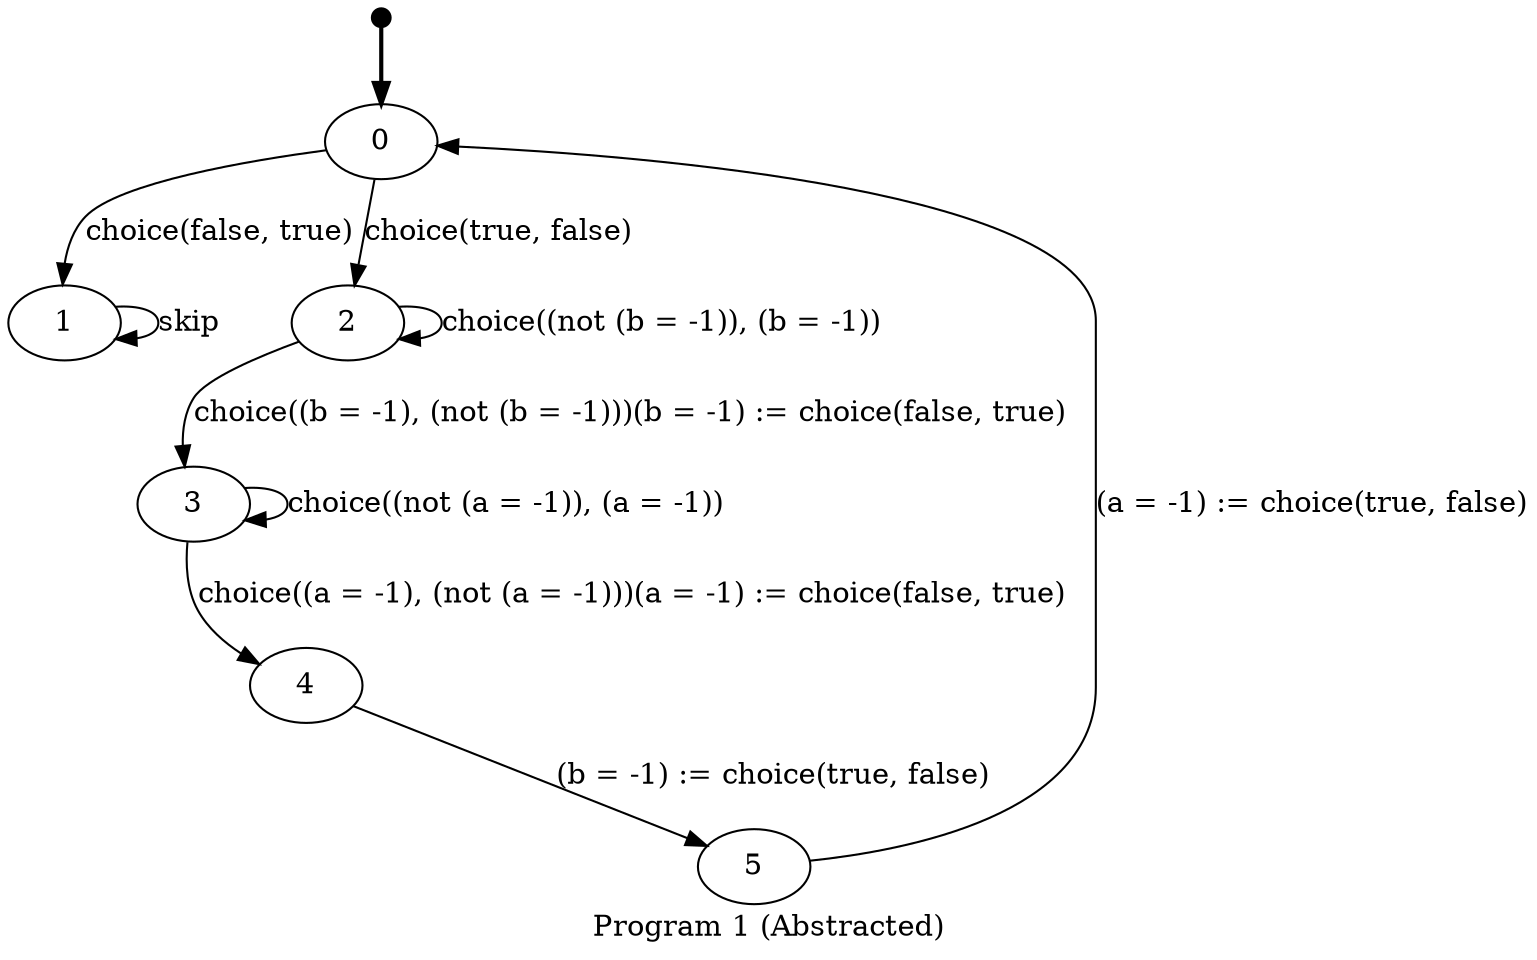 digraph CFG {
node [ label = "0" ]; state_0;
node [ label = "1" ]; state_1;
node [ label = "2" ]; state_2;
node [ label = "3" ]; state_3;
node [ label = "4" ]; state_4;
node [ label = "5" ]; state_5;
start [style = filled, color=black, label="", height=0.12,width=0.12,fontsize=1];
start -> state_0[ style = "bold"];
state_0 -> state_2 [ label = "choice(true, false)" ];
state_0 -> state_1 [ label = "choice(false, true)" ];
state_1 -> state_1 [ label = "skip" ];
state_2 -> state_2 [ label = "choice((not (b = -1)), (b = -1))" ];
state_2 -> state_3 [ label = "choice((b = -1), (not (b = -1)))(b = -1) := choice(false, true)" ];
state_3 -> state_3 [ label = "choice((not (a = -1)), (a = -1))" ];
state_3 -> state_4 [ label = "choice((a = -1), (not (a = -1)))(a = -1) := choice(false, true)" ];
state_4 -> state_5 [ label = "(b = -1) := choice(true, false)" ];
state_5 -> state_0 [ label = "(a = -1) := choice(true, false)" ];
overlap=false
label="Program 1 (Abstracted)"
fontsize=14;
}